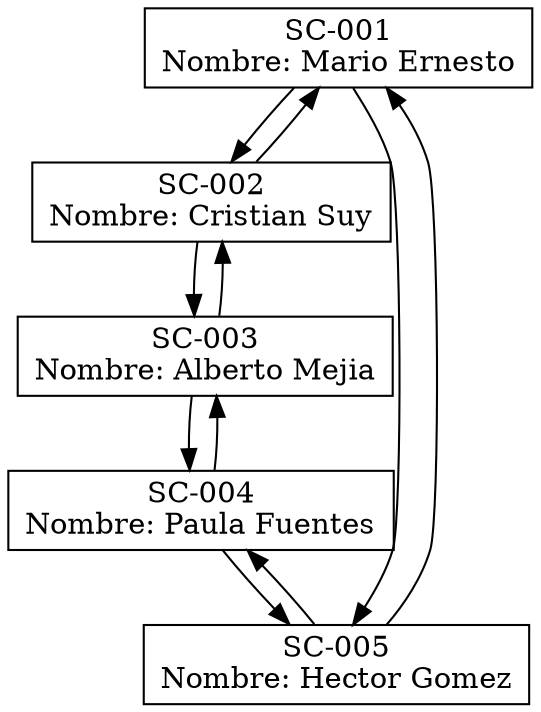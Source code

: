 digraph listaCircularGraph { 
 node[shape=box]; 
nodoLista0[label="SC-001\nNombre: Mario Ernesto"]; 
nodoLista1[label="SC-002\nNombre: Cristian Suy"]; 
nodoLista2[label="SC-003\nNombre: Alberto Mejia"]; 
nodoLista3[label="SC-004\nNombre: Paula Fuentes"]; 
nodoLista4[label="SC-005\nNombre: Hector Gomez"]; 

nodoLista0 -> nodoLista1;
nodoLista1 -> nodoLista0;
nodoLista1 -> nodoLista2;
nodoLista2 -> nodoLista1;
nodoLista2 -> nodoLista3;
nodoLista3 -> nodoLista2;
nodoLista3 -> nodoLista4;
nodoLista4 -> nodoLista3;
nodoLista4 -> nodoLista0;
nodoLista0 -> nodoLista4;
} 
